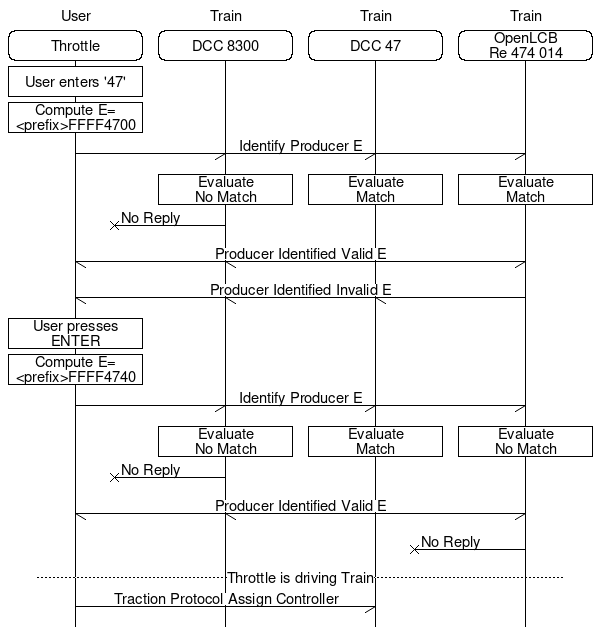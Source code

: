# MSC for interleaved datagram operation
msc {

  sp [label="User"],
  t1 [label="Train"], t2 [label="Train"], t3 [label="Train"];

  sp rbox sp [label="Throttle"],
  t1 rbox t1 [label="DCC 8300"],
  t2 rbox t2 [label="DCC 47"],
  t3 rbox t3 [label="OpenLCB\nRe 474 014"];

  sp box sp [label="User enters '47'"];

  sp box sp [label="Compute E=\n<prefix>FFFF4700"];

  sp->* [label="Identify Producer E"];

  t1 box t1 [label="Evaluate\nNo Match"],
  t2 box t2 [label="Evaluate\nMatch"],
  t3 box t3 [label="Evaluate\nMatch"];

  sp x- t1 [label="No Reply"];
  *<-t2 [label="Producer Identified Valid E"];
  *<-t3 [label="Producer Identified Invalid E"];

  sp box sp [label="User presses ENTER"];
  sp box sp [label="Compute E=\n<prefix>FFFF4740"];

  sp->* [label="Identify Producer E"];

  t1 box t1 [label="Evaluate\nNo Match"],
  t2 box t2 [label="Evaluate\nMatch"],
  t3 box t3 [label="Evaluate\nNo Match"];

  sp x- t1 [label="No Reply"];
  * <-t2 [label="Producer Identified Valid E"];
  t2 x- t3 [label="No Reply"];

  --- [label="Throttle is driving Train"];
  sp -> t2 [label="Traction Protocol Assign Controller"];
  
}
